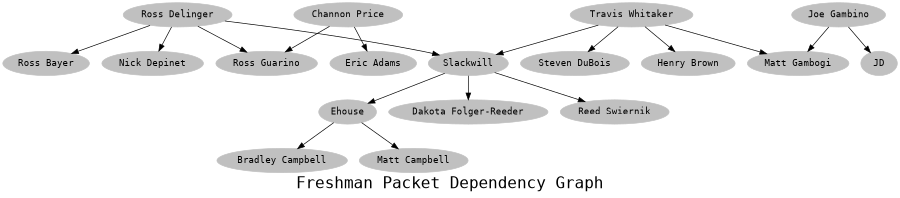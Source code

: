 digraph "Packet Dependencies" {
	graph [ fontname = "Monospace",
		fontsize = 24,
		label = "Freshman Packet Dependency Graph",
		size = "6,6" ];
	node [	shape = oval,
		color = grey,
		style = filled,
		fontname = "Monospace" ];

	"Bradley Campbell";
	"Channon Price";
	"Dakota Folger-Reeder";
	"Ehouse";
	"Eric Adams";
	"Henry Brown";
	"JD";
	"Joe Gambino";
	"Matt Campbell";
	"Matt Gambogi";
	"Nick Depinet";
	"Reed Swiernik";
	"Ross Bayer";
	"Ross Delinger";
	"Ross Guarino";
	"Slackwill";
	"Steven DuBois"
	"Travis Whitaker";

	"Channon Price" -> "Eric Adams";
	"Channon Price" -> "Ross Guarino";
	"Ehouse" -> "Bradley Campbell";
	"Ehouse" -> "Matt Campbell";
	"Joe Gambino" -> "JD";
	"Joe Gambino" -> "Matt Gambogi";
	"Ross Delinger" -> "Nick Depinet";
	"Ross Delinger" -> "Ross Bayer";
	"Ross Delinger" -> "Ross Guarino";
	"Ross Delinger" -> "Slackwill";
	"Slackwill" -> "Dakota Folger-Reeder";
	"Slackwill" -> "Ehouse";
	"Slackwill" -> "Reed Swiernik";
	"Travis Whitaker" -> "Matt Gambogi";
	"Travis Whitaker" -> "Steven DuBois";
	"Travis Whitaker" -> "Henry Brown";
	"Travis Whitaker" -> "Slackwill";
}
